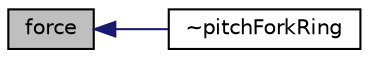 digraph "force"
{
  bgcolor="transparent";
  edge [fontname="Helvetica",fontsize="10",labelfontname="Helvetica",labelfontsize="10"];
  node [fontname="Helvetica",fontsize="10",shape=record];
  rankdir="LR";
  Node334 [label="force",height=0.2,width=0.4,color="black", fillcolor="grey75", style="filled", fontcolor="black"];
  Node334 -> Node335 [dir="back",color="midnightblue",fontsize="10",style="solid",fontname="Helvetica"];
  Node335 [label="~pitchForkRing",height=0.2,width=0.4,color="black",URL="$a25621.html#a9557f6174967f1d9ab38ccb7b6a46f3f",tooltip="Destructor. "];
}

